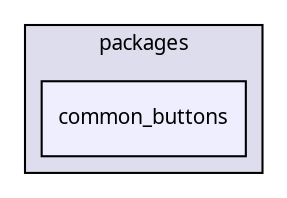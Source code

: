 digraph "packages/gui/packages/context_set/packages/common_buttons/" {
  compound=true
  node [ fontsize="10", fontname="FreeSans.ttf"];
  edge [ labelfontsize="10", labelfontname="FreeSans.ttf"];
  subgraph clusterdir_751b0c2ff897e77ddff87f0cc4c3f774 {
    graph [ bgcolor="#ddddee", pencolor="black", label="packages" fontname="FreeSans.ttf", fontsize="10", URL="dir_751b0c2ff897e77ddff87f0cc4c3f774.html"]
  dir_ef451536ffcdac8f8acd4445f76ff47a [shape=box, label="common_buttons", style="filled", fillcolor="#eeeeff", pencolor="black", URL="dir_ef451536ffcdac8f8acd4445f76ff47a.html"];
  }
}

